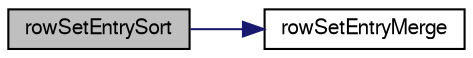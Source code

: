 digraph "rowSetEntrySort"
{
  edge [fontname="FreeSans",fontsize="10",labelfontname="FreeSans",labelfontsize="10"];
  node [fontname="FreeSans",fontsize="10",shape=record];
  rankdir="LR";
  Node280858 [label="rowSetEntrySort",height=0.2,width=0.4,color="black", fillcolor="grey75", style="filled", fontcolor="black"];
  Node280858 -> Node280859 [color="midnightblue",fontsize="10",style="solid",fontname="FreeSans"];
  Node280859 [label="rowSetEntryMerge",height=0.2,width=0.4,color="black", fillcolor="white", style="filled",URL="$sqlite3_8c.html#a154fb709b5c28252a29eee58b0ea9e64"];
}
